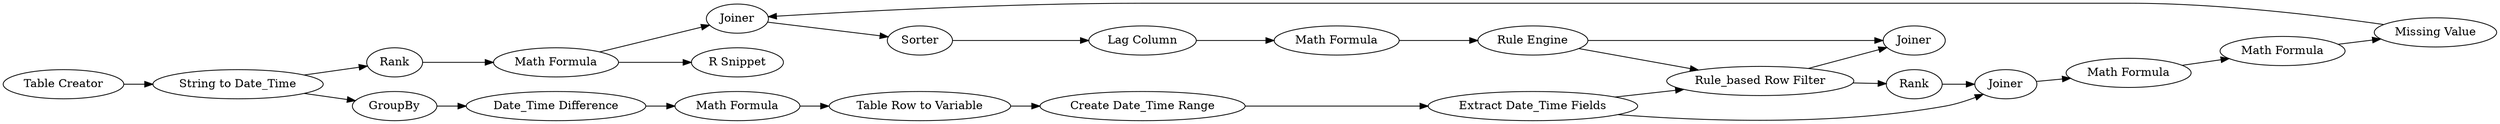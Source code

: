 digraph {
	2080 -> 2109
	2061 -> 2071
	2119 -> 2120
	2123 -> 2174
	2098 -> 2096
	2100 -> 2099
	2096 -> 2080
	2100 -> 2111
	2109 -> 2119
	291 -> 2068
	2121 -> 2100
	2069 -> 293
	2071 -> 2100
	2099 -> 2093
	1 -> 290
	2123 -> 2080
	2122 -> 2123
	2093 -> 2097
	2120 -> 2121
	2121 -> 2111
	2071 -> 2093
	290 -> 2122
	2068 -> 2069
	293 -> 2061
	2097 -> 2098
	290 -> 291
	2098 [label="Math Formula"]
	2111 [label=Joiner]
	2096 [label="Missing Value"]
	2119 [label="Lag Column"]
	2080 [label=Joiner]
	2097 [label="Math Formula"]
	2061 [label="Create Date_Time Range"]
	290 [label="String to Date_Time"]
	2122 [label=Rank]
	291 [label=GroupBy]
	2109 [label=Sorter]
	2174 [label="R Snippet"]
	2071 [label="Extract Date_Time Fields"]
	2121 [label="Rule Engine"]
	1 [label="Table Creator"]
	293 [label="Table Row to Variable"]
	2069 [label="Math Formula"]
	2099 [label=Rank]
	2120 [label="Math Formula"]
	2123 [label="Math Formula"]
	2068 [label="Date_Time Difference"]
	2100 [label="Rule_based Row Filter"]
	2093 [label=Joiner]
	rankdir=LR
}
